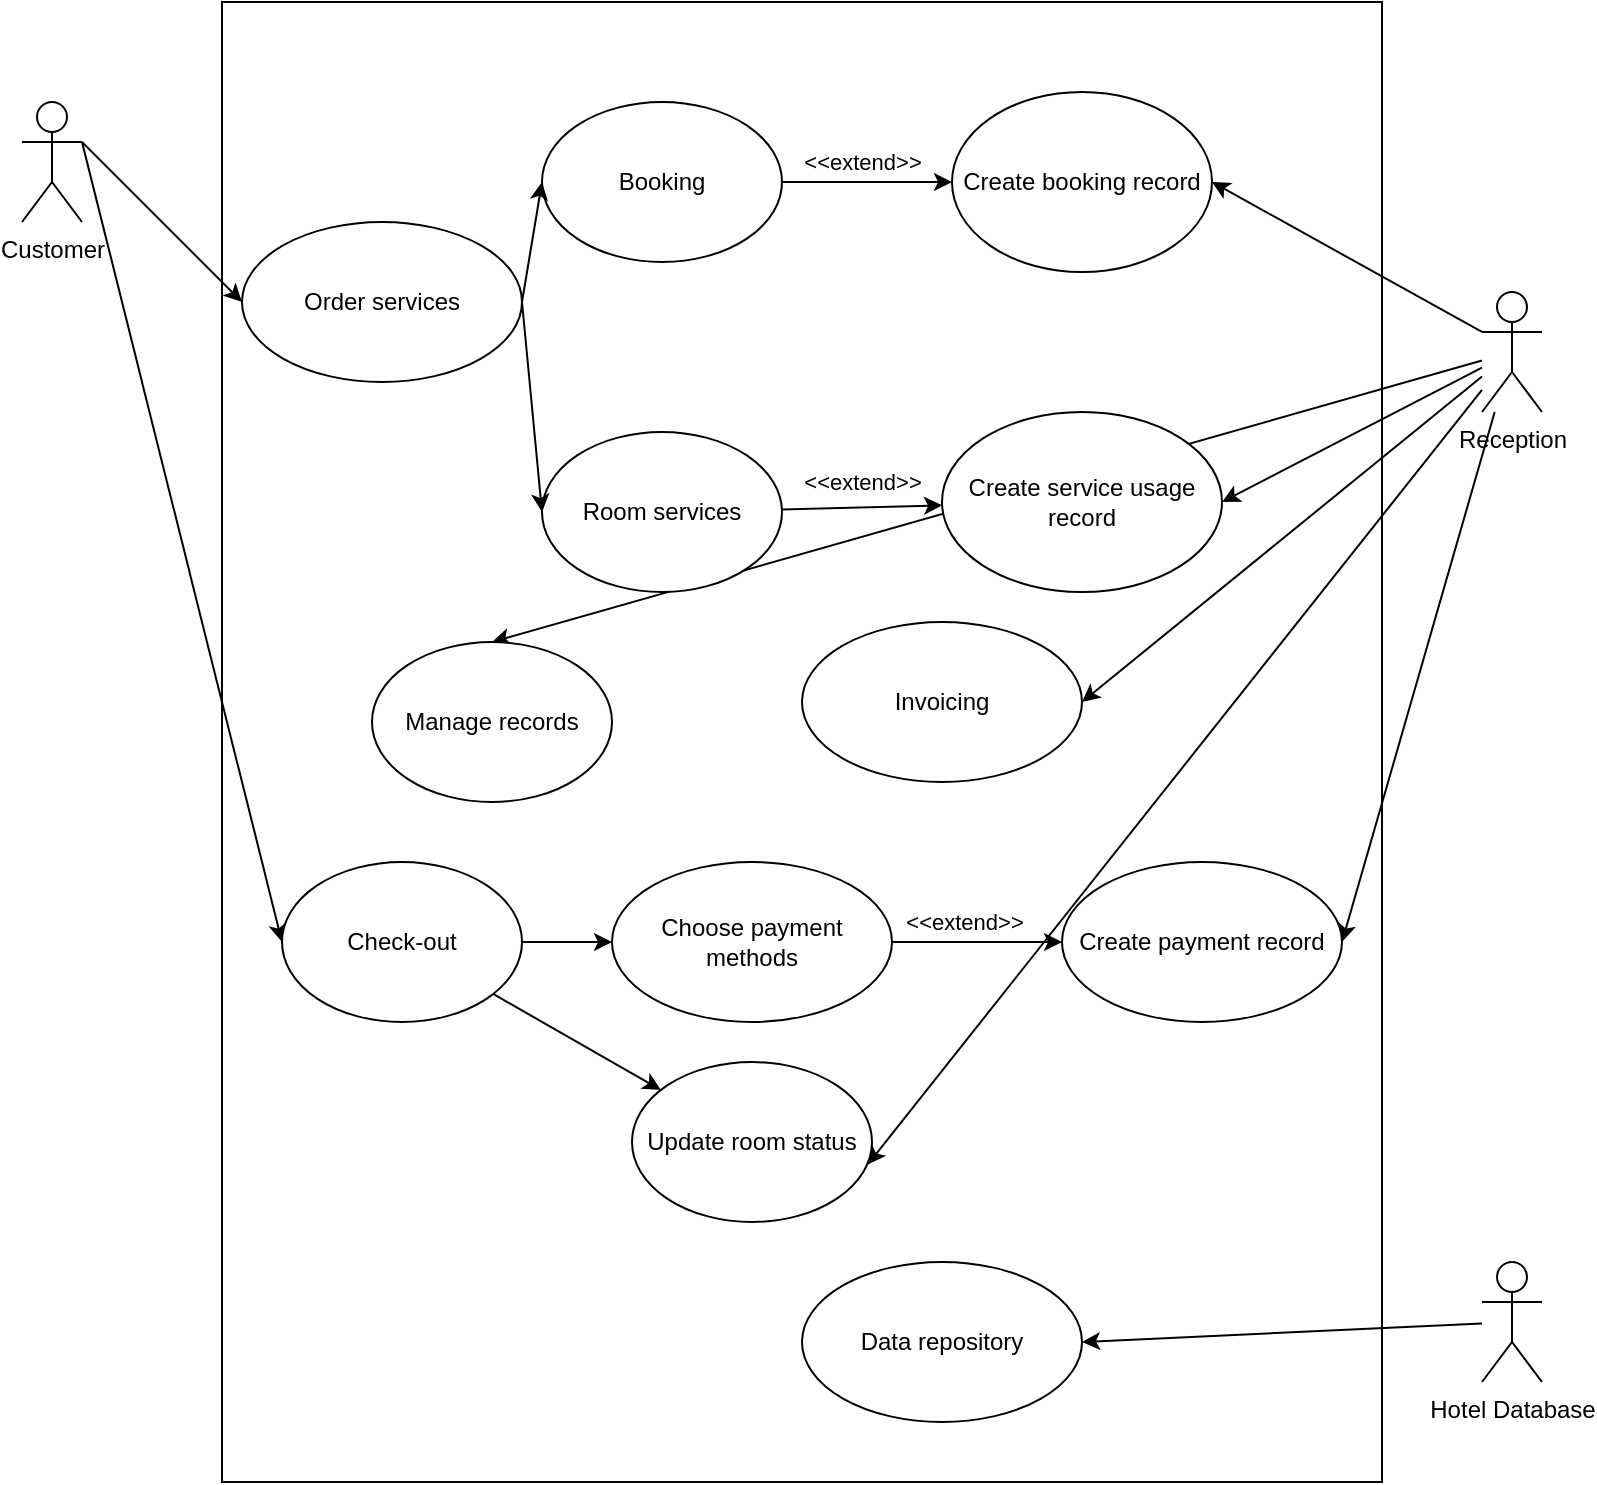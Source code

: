 <mxfile version="14.7.0" type="github">
  <diagram id="Opc5lWXPwTlv6KtYsN9q" name="Page-1">
    <mxGraphModel dx="1240" dy="643" grid="1" gridSize="10" guides="1" tooltips="1" connect="1" arrows="1" fold="1" page="1" pageScale="1" pageWidth="850" pageHeight="1100" math="0" shadow="0">
      <root>
        <mxCell id="0" />
        <mxCell id="1" parent="0" />
        <mxCell id="ws7SZjHROWWAnnnwvxFC-1" value="" style="rounded=0;whiteSpace=wrap;html=1;" parent="1" vertex="1">
          <mxGeometry x="160" y="20" width="580" height="740" as="geometry" />
        </mxCell>
        <mxCell id="Qj7Gif-DNLkOEWNKy_Z7-3" style="edgeStyle=none;rounded=0;orthogonalLoop=1;jettySize=auto;html=1;exitX=1;exitY=0.333;exitDx=0;exitDy=0;exitPerimeter=0;entryX=0;entryY=0.5;entryDx=0;entryDy=0;" parent="1" source="ws7SZjHROWWAnnnwvxFC-2" target="SefE65so4x73vaXDRB4W-14" edge="1">
          <mxGeometry relative="1" as="geometry" />
        </mxCell>
        <mxCell id="ws7SZjHROWWAnnnwvxFC-2" value="Customer" style="shape=umlActor;verticalLabelPosition=bottom;verticalAlign=top;html=1;" parent="1" vertex="1">
          <mxGeometry x="60" y="70" width="30" height="60" as="geometry" />
        </mxCell>
        <mxCell id="yodidzmNDo0TFAzRNljo-2" style="rounded=0;orthogonalLoop=1;jettySize=auto;html=1;entryX=1;entryY=0.5;entryDx=0;entryDy=0;" edge="1" parent="1" source="ws7SZjHROWWAnnnwvxFC-3" target="SefE65so4x73vaXDRB4W-16">
          <mxGeometry relative="1" as="geometry" />
        </mxCell>
        <mxCell id="yodidzmNDo0TFAzRNljo-14" style="edgeStyle=none;rounded=0;orthogonalLoop=1;jettySize=auto;html=1;entryX=1;entryY=0.5;entryDx=0;entryDy=0;" edge="1" parent="1" source="ws7SZjHROWWAnnnwvxFC-3" target="yodidzmNDo0TFAzRNljo-11">
          <mxGeometry relative="1" as="geometry" />
        </mxCell>
        <mxCell id="yodidzmNDo0TFAzRNljo-19" style="edgeStyle=none;rounded=0;orthogonalLoop=1;jettySize=auto;html=1;entryX=1;entryY=0.5;entryDx=0;entryDy=0;" edge="1" parent="1" source="ws7SZjHROWWAnnnwvxFC-3" target="yodidzmNDo0TFAzRNljo-18">
          <mxGeometry relative="1" as="geometry" />
        </mxCell>
        <mxCell id="yodidzmNDo0TFAzRNljo-23" style="edgeStyle=none;rounded=0;orthogonalLoop=1;jettySize=auto;html=1;entryX=0.982;entryY=0.641;entryDx=0;entryDy=0;entryPerimeter=0;" edge="1" parent="1" source="ws7SZjHROWWAnnnwvxFC-3" target="yodidzmNDo0TFAzRNljo-21">
          <mxGeometry relative="1" as="geometry" />
        </mxCell>
        <mxCell id="yodidzmNDo0TFAzRNljo-24" style="edgeStyle=none;rounded=0;orthogonalLoop=1;jettySize=auto;html=1;entryX=0.5;entryY=0;entryDx=0;entryDy=0;" edge="1" parent="1" source="ws7SZjHROWWAnnnwvxFC-3" target="yodidzmNDo0TFAzRNljo-25">
          <mxGeometry relative="1" as="geometry">
            <mxPoint x="780.0" y="530" as="targetPoint" />
          </mxGeometry>
        </mxCell>
        <mxCell id="ws7SZjHROWWAnnnwvxFC-3" value="Reception" style="shape=umlActor;verticalLabelPosition=bottom;verticalAlign=top;html=1;" parent="1" vertex="1">
          <mxGeometry x="790" y="165" width="30" height="60" as="geometry" />
        </mxCell>
        <mxCell id="ws7SZjHROWWAnnnwvxFC-6" value="Order services" style="ellipse;whiteSpace=wrap;html=1;" parent="1" vertex="1">
          <mxGeometry x="170" y="130" width="140" height="80" as="geometry" />
        </mxCell>
        <mxCell id="yodidzmNDo0TFAzRNljo-1" style="edgeStyle=orthogonalEdgeStyle;rounded=0;orthogonalLoop=1;jettySize=auto;html=1;" edge="1" parent="1" source="SefE65so4x73vaXDRB4W-1" target="SefE65so4x73vaXDRB4W-9">
          <mxGeometry relative="1" as="geometry" />
        </mxCell>
        <mxCell id="yodidzmNDo0TFAzRNljo-5" value="&amp;lt;&amp;lt;extend&amp;gt;&amp;gt;" style="edgeLabel;html=1;align=center;verticalAlign=middle;resizable=0;points=[];" vertex="1" connectable="0" parent="yodidzmNDo0TFAzRNljo-1">
          <mxGeometry x="-0.337" y="1" relative="1" as="geometry">
            <mxPoint x="12" y="-9" as="offset" />
          </mxGeometry>
        </mxCell>
        <mxCell id="SefE65so4x73vaXDRB4W-1" value="Booking" style="ellipse;whiteSpace=wrap;html=1;" parent="1" vertex="1">
          <mxGeometry x="320" y="70" width="120" height="80" as="geometry" />
        </mxCell>
        <mxCell id="yodidzmNDo0TFAzRNljo-4" style="edgeStyle=none;rounded=0;orthogonalLoop=1;jettySize=auto;html=1;" edge="1" parent="1" source="SefE65so4x73vaXDRB4W-3" target="SefE65so4x73vaXDRB4W-16">
          <mxGeometry relative="1" as="geometry" />
        </mxCell>
        <mxCell id="yodidzmNDo0TFAzRNljo-6" value="&amp;lt;&amp;lt;extend&amp;gt;&amp;gt;" style="edgeLabel;html=1;align=center;verticalAlign=middle;resizable=0;points=[];" vertex="1" connectable="0" parent="yodidzmNDo0TFAzRNljo-4">
          <mxGeometry x="-0.225" y="-1" relative="1" as="geometry">
            <mxPoint x="9" y="-14" as="offset" />
          </mxGeometry>
        </mxCell>
        <mxCell id="SefE65so4x73vaXDRB4W-3" value="Room services" style="ellipse;whiteSpace=wrap;html=1;" parent="1" vertex="1">
          <mxGeometry x="320" y="235" width="120" height="80" as="geometry" />
        </mxCell>
        <mxCell id="SefE65so4x73vaXDRB4W-4" value="" style="endArrow=classic;html=1;entryX=0;entryY=0.5;entryDx=0;entryDy=0;exitX=1;exitY=0.5;exitDx=0;exitDy=0;" parent="1" source="ws7SZjHROWWAnnnwvxFC-6" target="SefE65so4x73vaXDRB4W-1" edge="1">
          <mxGeometry width="50" height="50" relative="1" as="geometry">
            <mxPoint x="400" y="290" as="sourcePoint" />
            <mxPoint x="450" y="240" as="targetPoint" />
          </mxGeometry>
        </mxCell>
        <mxCell id="SefE65so4x73vaXDRB4W-5" value="" style="endArrow=classic;html=1;exitX=1;exitY=0.5;exitDx=0;exitDy=0;entryX=0;entryY=0.5;entryDx=0;entryDy=0;" parent="1" source="ws7SZjHROWWAnnnwvxFC-6" target="SefE65so4x73vaXDRB4W-3" edge="1">
          <mxGeometry width="50" height="50" relative="1" as="geometry">
            <mxPoint x="400" y="290" as="sourcePoint" />
            <mxPoint x="450" y="240" as="targetPoint" />
          </mxGeometry>
        </mxCell>
        <mxCell id="SefE65so4x73vaXDRB4W-7" value="" style="endArrow=classic;html=1;exitX=1;exitY=0.333;exitDx=0;exitDy=0;exitPerimeter=0;entryX=0;entryY=0.5;entryDx=0;entryDy=0;" parent="1" source="ws7SZjHROWWAnnnwvxFC-2" target="ws7SZjHROWWAnnnwvxFC-6" edge="1">
          <mxGeometry width="50" height="50" relative="1" as="geometry">
            <mxPoint x="400" y="290" as="sourcePoint" />
            <mxPoint x="450" y="240" as="targetPoint" />
          </mxGeometry>
        </mxCell>
        <mxCell id="SefE65so4x73vaXDRB4W-9" value="Create booking record" style="ellipse;whiteSpace=wrap;html=1;" parent="1" vertex="1">
          <mxGeometry x="525" y="65" width="130" height="90" as="geometry" />
        </mxCell>
        <mxCell id="SefE65so4x73vaXDRB4W-10" value="" style="endArrow=classic;html=1;entryX=1;entryY=0.5;entryDx=0;entryDy=0;exitX=0;exitY=0.333;exitDx=0;exitDy=0;exitPerimeter=0;" parent="1" source="ws7SZjHROWWAnnnwvxFC-3" target="SefE65so4x73vaXDRB4W-9" edge="1">
          <mxGeometry width="50" height="50" relative="1" as="geometry">
            <mxPoint x="780" y="70" as="sourcePoint" />
            <mxPoint x="450" y="240" as="targetPoint" />
          </mxGeometry>
        </mxCell>
        <mxCell id="yodidzmNDo0TFAzRNljo-22" value="" style="edgeStyle=none;rounded=0;orthogonalLoop=1;jettySize=auto;html=1;" edge="1" parent="1" source="SefE65so4x73vaXDRB4W-14" target="yodidzmNDo0TFAzRNljo-21">
          <mxGeometry relative="1" as="geometry" />
        </mxCell>
        <mxCell id="SefE65so4x73vaXDRB4W-14" value="Check-out" style="ellipse;whiteSpace=wrap;html=1;" parent="1" vertex="1">
          <mxGeometry x="190" y="450" width="120" height="80" as="geometry" />
        </mxCell>
        <mxCell id="SefE65so4x73vaXDRB4W-16" value="Create service usage record" style="ellipse;whiteSpace=wrap;html=1;" parent="1" vertex="1">
          <mxGeometry x="520" y="225" width="140" height="90" as="geometry" />
        </mxCell>
        <mxCell id="SefE65so4x73vaXDRB4W-26" value="" style="endArrow=classic;html=1;shadow=0;exitX=1;exitY=0.5;exitDx=0;exitDy=0;entryX=0;entryY=0.5;entryDx=0;entryDy=0;" parent="1" source="SefE65so4x73vaXDRB4W-14" target="SefE65so4x73vaXDRB4W-27" edge="1">
          <mxGeometry width="50" height="50" relative="1" as="geometry">
            <mxPoint x="400" y="360" as="sourcePoint" />
            <mxPoint x="450" y="310" as="targetPoint" />
          </mxGeometry>
        </mxCell>
        <mxCell id="yodidzmNDo0TFAzRNljo-12" style="edgeStyle=none;rounded=0;orthogonalLoop=1;jettySize=auto;html=1;entryX=0;entryY=0.5;entryDx=0;entryDy=0;" edge="1" parent="1" source="SefE65so4x73vaXDRB4W-27" target="yodidzmNDo0TFAzRNljo-11">
          <mxGeometry relative="1" as="geometry" />
        </mxCell>
        <mxCell id="yodidzmNDo0TFAzRNljo-13" value="&amp;lt;&amp;lt;extend&amp;gt;&amp;gt;" style="edgeLabel;html=1;align=center;verticalAlign=middle;resizable=0;points=[];" vertex="1" connectable="0" parent="yodidzmNDo0TFAzRNljo-12">
          <mxGeometry x="-0.249" relative="1" as="geometry">
            <mxPoint x="4" y="-10" as="offset" />
          </mxGeometry>
        </mxCell>
        <mxCell id="SefE65so4x73vaXDRB4W-27" value="Choose payment methods" style="ellipse;whiteSpace=wrap;html=1;" parent="1" vertex="1">
          <mxGeometry x="355" y="450" width="140" height="80" as="geometry" />
        </mxCell>
        <mxCell id="yodidzmNDo0TFAzRNljo-10" style="edgeStyle=none;rounded=0;orthogonalLoop=1;jettySize=auto;html=1;entryX=1;entryY=0.5;entryDx=0;entryDy=0;" edge="1" parent="1" source="yodidzmNDo0TFAzRNljo-7" target="yodidzmNDo0TFAzRNljo-9">
          <mxGeometry relative="1" as="geometry" />
        </mxCell>
        <mxCell id="yodidzmNDo0TFAzRNljo-7" value="Hotel Database" style="shape=umlActor;verticalLabelPosition=bottom;verticalAlign=top;html=1;" vertex="1" parent="1">
          <mxGeometry x="790" y="650" width="30" height="60" as="geometry" />
        </mxCell>
        <mxCell id="yodidzmNDo0TFAzRNljo-9" value="Data repository" style="ellipse;whiteSpace=wrap;html=1;" vertex="1" parent="1">
          <mxGeometry x="450" y="650" width="140" height="80" as="geometry" />
        </mxCell>
        <mxCell id="yodidzmNDo0TFAzRNljo-11" value="Create payment record" style="ellipse;whiteSpace=wrap;html=1;" vertex="1" parent="1">
          <mxGeometry x="580" y="450" width="140" height="80" as="geometry" />
        </mxCell>
        <mxCell id="yodidzmNDo0TFAzRNljo-18" value="Invoicing" style="ellipse;whiteSpace=wrap;html=1;" vertex="1" parent="1">
          <mxGeometry x="450" y="330" width="140" height="80" as="geometry" />
        </mxCell>
        <mxCell id="yodidzmNDo0TFAzRNljo-21" value="Update room status" style="ellipse;whiteSpace=wrap;html=1;" vertex="1" parent="1">
          <mxGeometry x="365" y="550" width="120" height="80" as="geometry" />
        </mxCell>
        <mxCell id="yodidzmNDo0TFAzRNljo-25" value="Manage records" style="ellipse;whiteSpace=wrap;html=1;" vertex="1" parent="1">
          <mxGeometry x="235" y="340" width="120" height="80" as="geometry" />
        </mxCell>
      </root>
    </mxGraphModel>
  </diagram>
</mxfile>
